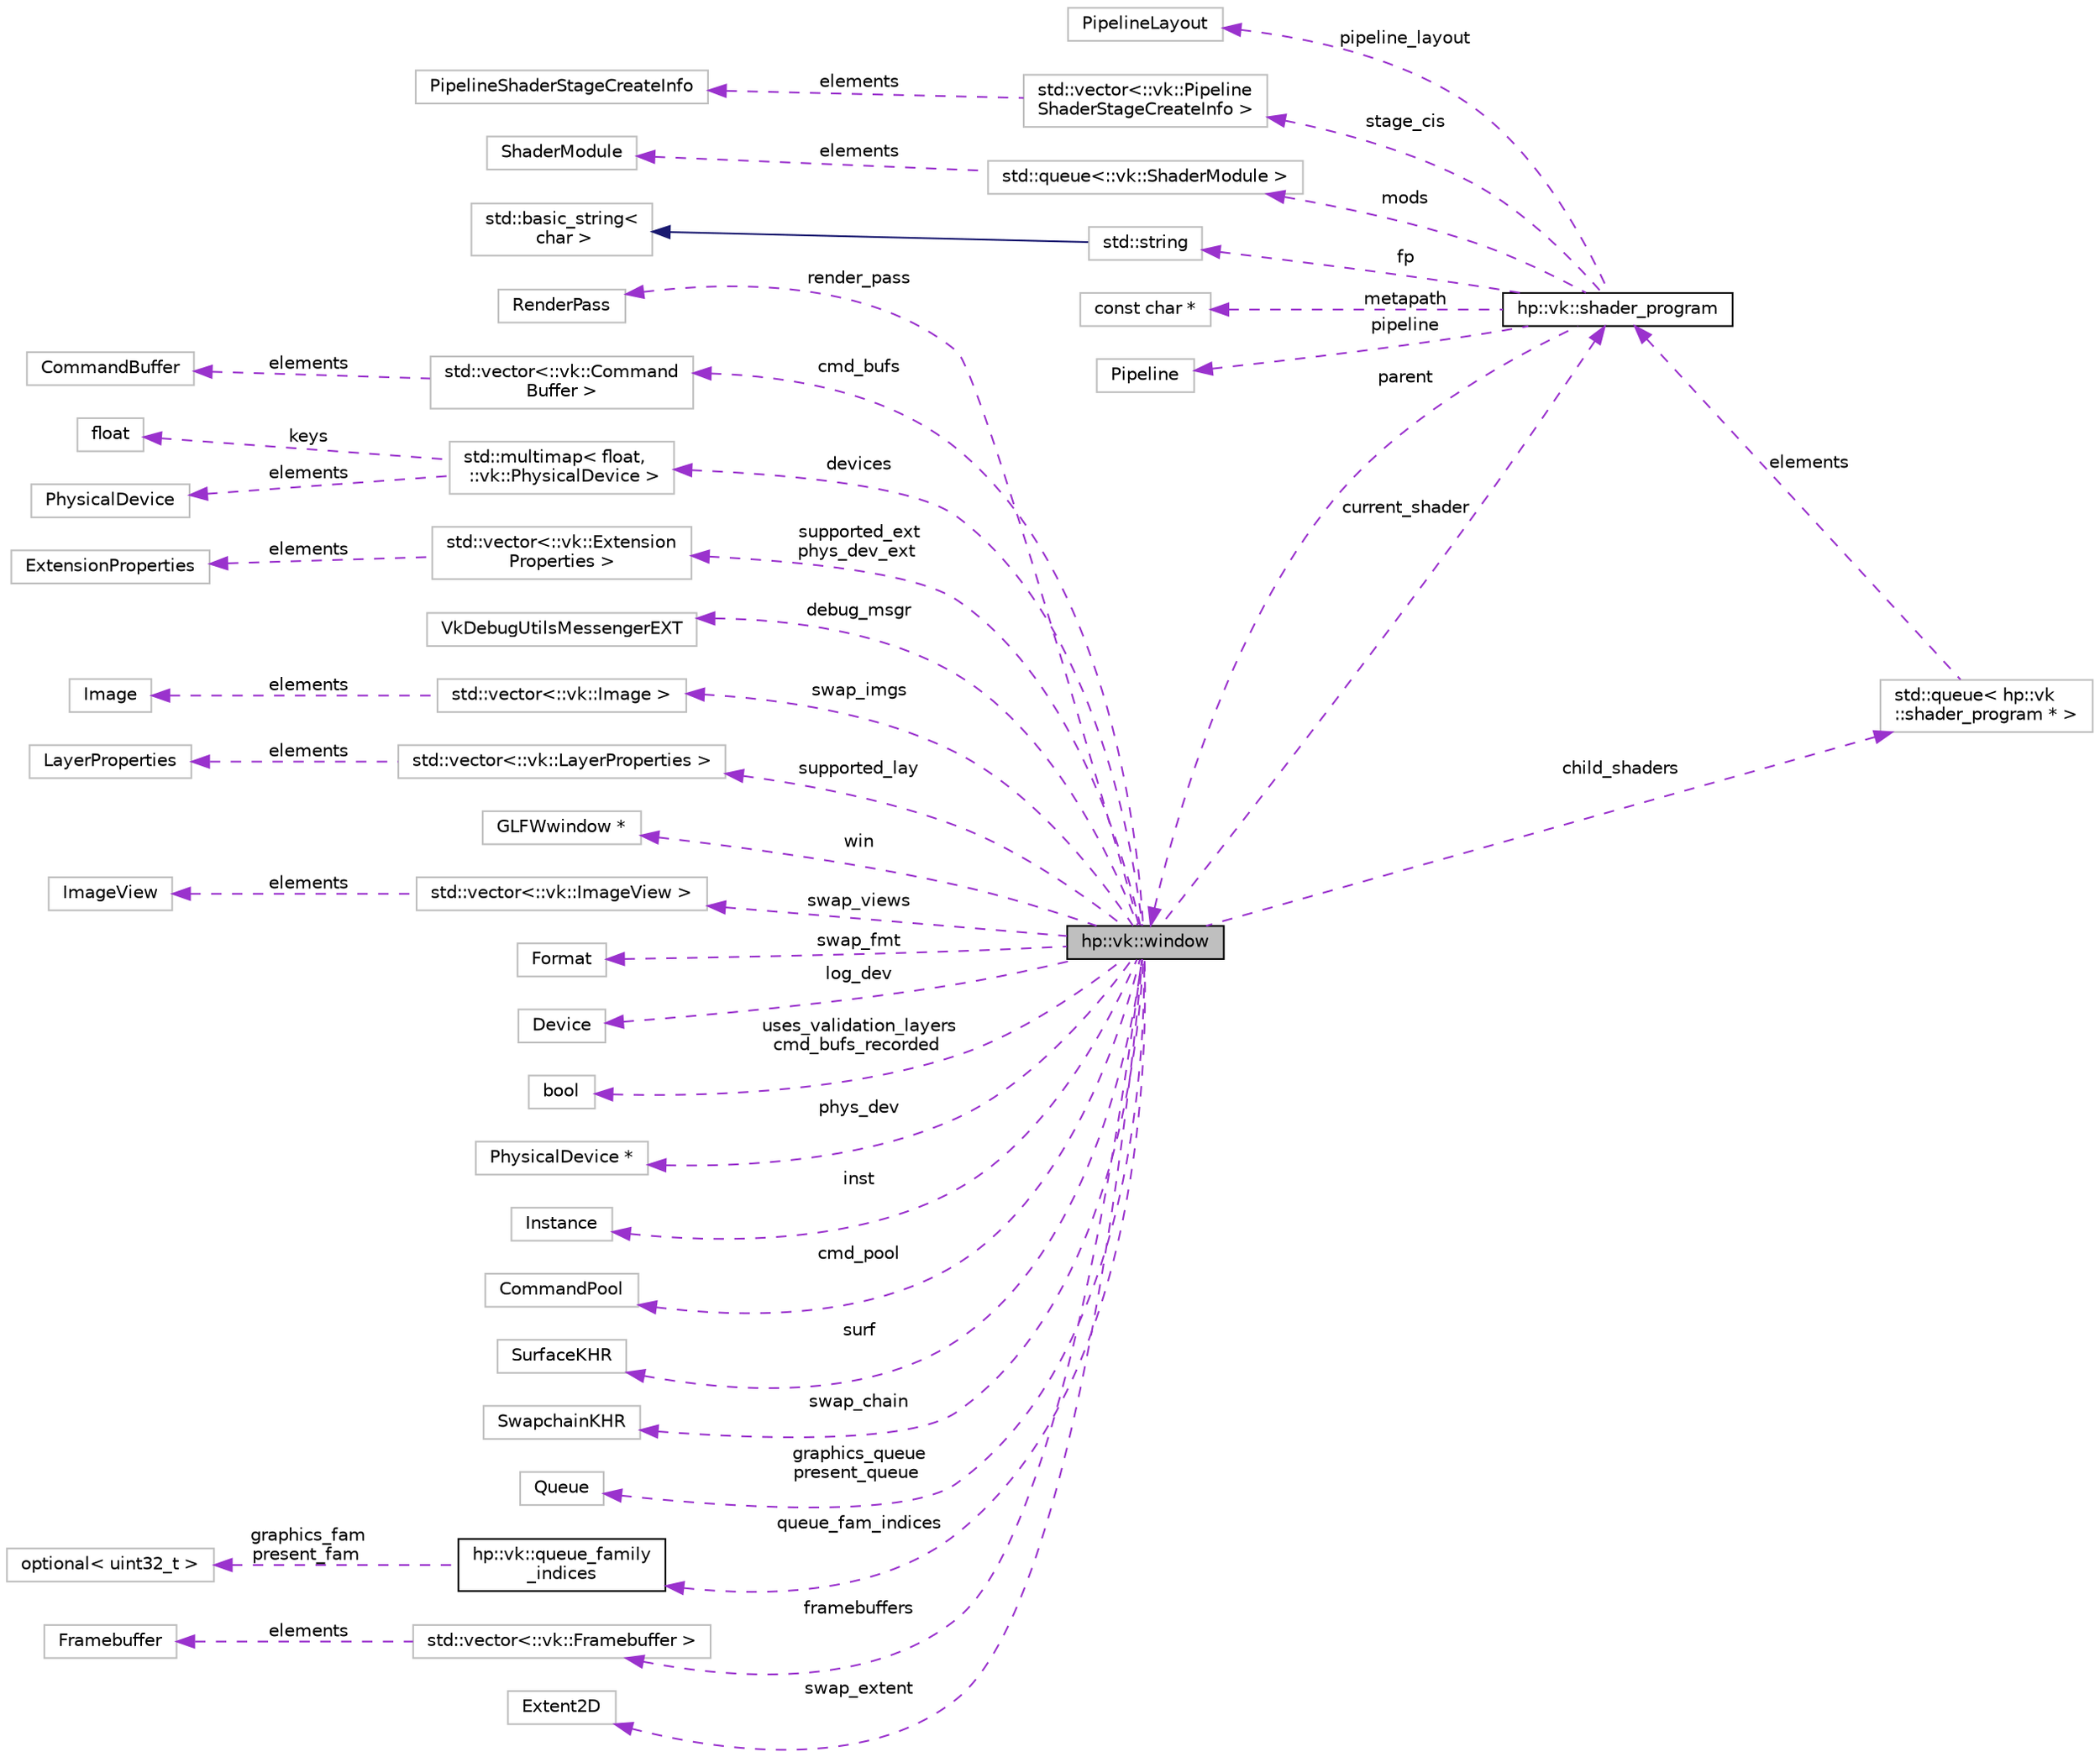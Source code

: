 digraph "hp::vk::window"
{
 // INTERACTIVE_SVG=YES
 // LATEX_PDF_SIZE
  edge [fontname="Helvetica",fontsize="10",labelfontname="Helvetica",labelfontsize="10"];
  node [fontname="Helvetica",fontsize="10",shape=record];
  rankdir="LR";
  Node1 [label="hp::vk::window",height=0.2,width=0.4,color="black", fillcolor="grey75", style="filled", fontcolor="black",tooltip=" "];
  Node2 -> Node1 [dir="back",color="darkorchid3",fontsize="10",style="dashed",label=" render_pass" ,fontname="Helvetica"];
  Node2 [label="RenderPass",height=0.2,width=0.4,color="grey75", fillcolor="white", style="filled",tooltip=" "];
  Node3 -> Node1 [dir="back",color="darkorchid3",fontsize="10",style="dashed",label=" cmd_bufs" ,fontname="Helvetica"];
  Node3 [label="std::vector\<::vk::Command\lBuffer \>",height=0.2,width=0.4,color="grey75", fillcolor="white", style="filled",tooltip=" "];
  Node4 -> Node3 [dir="back",color="darkorchid3",fontsize="10",style="dashed",label=" elements" ,fontname="Helvetica"];
  Node4 [label="CommandBuffer",height=0.2,width=0.4,color="grey75", fillcolor="white", style="filled",tooltip=" "];
  Node5 -> Node1 [dir="back",color="darkorchid3",fontsize="10",style="dashed",label=" devices" ,fontname="Helvetica"];
  Node5 [label="std::multimap\< float,\l ::vk::PhysicalDevice \>",height=0.2,width=0.4,color="grey75", fillcolor="white", style="filled",tooltip=" "];
  Node6 -> Node5 [dir="back",color="darkorchid3",fontsize="10",style="dashed",label=" keys" ,fontname="Helvetica"];
  Node6 [label="float",height=0.2,width=0.4,color="grey75", fillcolor="white", style="filled",tooltip=" "];
  Node7 -> Node5 [dir="back",color="darkorchid3",fontsize="10",style="dashed",label=" elements" ,fontname="Helvetica"];
  Node7 [label="PhysicalDevice",height=0.2,width=0.4,color="grey75", fillcolor="white", style="filled",tooltip=" "];
  Node8 -> Node1 [dir="back",color="darkorchid3",fontsize="10",style="dashed",label=" supported_ext\nphys_dev_ext" ,fontname="Helvetica"];
  Node8 [label="std::vector\<::vk::Extension\lProperties \>",height=0.2,width=0.4,color="grey75", fillcolor="white", style="filled",tooltip=" "];
  Node9 -> Node8 [dir="back",color="darkorchid3",fontsize="10",style="dashed",label=" elements" ,fontname="Helvetica"];
  Node9 [label="ExtensionProperties",height=0.2,width=0.4,color="grey75", fillcolor="white", style="filled",tooltip=" "];
  Node10 -> Node1 [dir="back",color="darkorchid3",fontsize="10",style="dashed",label=" debug_msgr" ,fontname="Helvetica"];
  Node10 [label="VkDebugUtilsMessengerEXT",height=0.2,width=0.4,color="grey75", fillcolor="white", style="filled",tooltip=" "];
  Node11 -> Node1 [dir="back",color="darkorchid3",fontsize="10",style="dashed",label=" swap_imgs" ,fontname="Helvetica"];
  Node11 [label="std::vector\<::vk::Image \>",height=0.2,width=0.4,color="grey75", fillcolor="white", style="filled",tooltip=" "];
  Node12 -> Node11 [dir="back",color="darkorchid3",fontsize="10",style="dashed",label=" elements" ,fontname="Helvetica"];
  Node12 [label="Image",height=0.2,width=0.4,color="grey75", fillcolor="white", style="filled",tooltip=" "];
  Node13 -> Node1 [dir="back",color="darkorchid3",fontsize="10",style="dashed",label=" supported_lay" ,fontname="Helvetica"];
  Node13 [label="std::vector\<::vk::LayerProperties \>",height=0.2,width=0.4,color="grey75", fillcolor="white", style="filled",tooltip=" "];
  Node14 -> Node13 [dir="back",color="darkorchid3",fontsize="10",style="dashed",label=" elements" ,fontname="Helvetica"];
  Node14 [label="LayerProperties",height=0.2,width=0.4,color="grey75", fillcolor="white", style="filled",tooltip=" "];
  Node15 -> Node1 [dir="back",color="darkorchid3",fontsize="10",style="dashed",label=" win" ,fontname="Helvetica"];
  Node15 [label="GLFWwindow *",height=0.2,width=0.4,color="grey75", fillcolor="white", style="filled",tooltip=" "];
  Node16 -> Node1 [dir="back",color="darkorchid3",fontsize="10",style="dashed",label=" swap_views" ,fontname="Helvetica"];
  Node16 [label="std::vector\<::vk::ImageView \>",height=0.2,width=0.4,color="grey75", fillcolor="white", style="filled",tooltip=" "];
  Node17 -> Node16 [dir="back",color="darkorchid3",fontsize="10",style="dashed",label=" elements" ,fontname="Helvetica"];
  Node17 [label="ImageView",height=0.2,width=0.4,color="grey75", fillcolor="white", style="filled",tooltip=" "];
  Node18 -> Node1 [dir="back",color="darkorchid3",fontsize="10",style="dashed",label=" swap_fmt" ,fontname="Helvetica"];
  Node18 [label="Format",height=0.2,width=0.4,color="grey75", fillcolor="white", style="filled",tooltip=" "];
  Node19 -> Node1 [dir="back",color="darkorchid3",fontsize="10",style="dashed",label=" log_dev" ,fontname="Helvetica"];
  Node19 [label="Device",height=0.2,width=0.4,color="grey75", fillcolor="white", style="filled",tooltip=" "];
  Node20 -> Node1 [dir="back",color="darkorchid3",fontsize="10",style="dashed",label=" uses_validation_layers\ncmd_bufs_recorded" ,fontname="Helvetica"];
  Node20 [label="bool",height=0.2,width=0.4,color="grey75", fillcolor="white", style="filled",tooltip=" "];
  Node21 -> Node1 [dir="back",color="darkorchid3",fontsize="10",style="dashed",label=" phys_dev" ,fontname="Helvetica"];
  Node21 [label="PhysicalDevice *",height=0.2,width=0.4,color="grey75", fillcolor="white", style="filled",tooltip=" "];
  Node22 -> Node1 [dir="back",color="darkorchid3",fontsize="10",style="dashed",label=" inst" ,fontname="Helvetica"];
  Node22 [label="Instance",height=0.2,width=0.4,color="grey75", fillcolor="white", style="filled",tooltip=" "];
  Node23 -> Node1 [dir="back",color="darkorchid3",fontsize="10",style="dashed",label=" cmd_pool" ,fontname="Helvetica"];
  Node23 [label="CommandPool",height=0.2,width=0.4,color="grey75", fillcolor="white", style="filled",tooltip=" "];
  Node24 -> Node1 [dir="back",color="darkorchid3",fontsize="10",style="dashed",label=" surf" ,fontname="Helvetica"];
  Node24 [label="SurfaceKHR",height=0.2,width=0.4,color="grey75", fillcolor="white", style="filled",tooltip=" "];
  Node25 -> Node1 [dir="back",color="darkorchid3",fontsize="10",style="dashed",label=" current_shader" ,fontname="Helvetica"];
  Node25 [label="hp::vk::shader_program",height=0.2,width=0.4,color="black", fillcolor="white", style="filled",URL="$d0/d92/classhp_1_1vk_1_1shader__program.html",tooltip=" "];
  Node26 -> Node25 [dir="back",color="darkorchid3",fontsize="10",style="dashed",label=" pipeline_layout" ,fontname="Helvetica"];
  Node26 [label="PipelineLayout",height=0.2,width=0.4,color="grey75", fillcolor="white", style="filled",tooltip=" "];
  Node27 -> Node25 [dir="back",color="darkorchid3",fontsize="10",style="dashed",label=" stage_cis" ,fontname="Helvetica"];
  Node27 [label="std::vector\<::vk::Pipeline\lShaderStageCreateInfo \>",height=0.2,width=0.4,color="grey75", fillcolor="white", style="filled",tooltip=" "];
  Node28 -> Node27 [dir="back",color="darkorchid3",fontsize="10",style="dashed",label=" elements" ,fontname="Helvetica"];
  Node28 [label="PipelineShaderStageCreateInfo",height=0.2,width=0.4,color="grey75", fillcolor="white", style="filled",tooltip=" "];
  Node29 -> Node25 [dir="back",color="darkorchid3",fontsize="10",style="dashed",label=" mods" ,fontname="Helvetica"];
  Node29 [label="std::queue\<::vk::ShaderModule \>",height=0.2,width=0.4,color="grey75", fillcolor="white", style="filled",tooltip=" "];
  Node30 -> Node29 [dir="back",color="darkorchid3",fontsize="10",style="dashed",label=" elements" ,fontname="Helvetica"];
  Node30 [label="ShaderModule",height=0.2,width=0.4,color="grey75", fillcolor="white", style="filled",tooltip=" "];
  Node31 -> Node25 [dir="back",color="darkorchid3",fontsize="10",style="dashed",label=" fp" ,fontname="Helvetica"];
  Node31 [label="std::string",height=0.2,width=0.4,color="grey75", fillcolor="white", style="filled",tooltip="STL class."];
  Node32 -> Node31 [dir="back",color="midnightblue",fontsize="10",style="solid",fontname="Helvetica"];
  Node32 [label="std::basic_string\<\l char \>",height=0.2,width=0.4,color="grey75", fillcolor="white", style="filled",tooltip="STL class."];
  Node1 -> Node25 [dir="back",color="darkorchid3",fontsize="10",style="dashed",label=" parent" ,fontname="Helvetica"];
  Node33 -> Node25 [dir="back",color="darkorchid3",fontsize="10",style="dashed",label=" metapath" ,fontname="Helvetica"];
  Node33 [label="const char *",height=0.2,width=0.4,color="grey75", fillcolor="white", style="filled",tooltip=" "];
  Node34 -> Node25 [dir="back",color="darkorchid3",fontsize="10",style="dashed",label=" pipeline" ,fontname="Helvetica"];
  Node34 [label="Pipeline",height=0.2,width=0.4,color="grey75", fillcolor="white", style="filled",tooltip=" "];
  Node35 -> Node1 [dir="back",color="darkorchid3",fontsize="10",style="dashed",label=" swap_chain" ,fontname="Helvetica"];
  Node35 [label="SwapchainKHR",height=0.2,width=0.4,color="grey75", fillcolor="white", style="filled",tooltip=" "];
  Node36 -> Node1 [dir="back",color="darkorchid3",fontsize="10",style="dashed",label=" graphics_queue\npresent_queue" ,fontname="Helvetica"];
  Node36 [label="Queue",height=0.2,width=0.4,color="grey75", fillcolor="white", style="filled",tooltip=" "];
  Node37 -> Node1 [dir="back",color="darkorchid3",fontsize="10",style="dashed",label=" child_shaders" ,fontname="Helvetica"];
  Node37 [label="std::queue\< hp::vk\l::shader_program * \>",height=0.2,width=0.4,color="grey75", fillcolor="white", style="filled",tooltip=" "];
  Node25 -> Node37 [dir="back",color="darkorchid3",fontsize="10",style="dashed",label=" elements" ,fontname="Helvetica"];
  Node38 -> Node1 [dir="back",color="darkorchid3",fontsize="10",style="dashed",label=" queue_fam_indices" ,fontname="Helvetica"];
  Node38 [label="hp::vk::queue_family\l_indices",height=0.2,width=0.4,color="black", fillcolor="white", style="filled",URL="$df/d1c/structhp_1_1vk_1_1queue__family__indices.html",tooltip=" "];
  Node39 -> Node38 [dir="back",color="darkorchid3",fontsize="10",style="dashed",label=" graphics_fam\npresent_fam" ,fontname="Helvetica"];
  Node39 [label="optional\< uint32_t \>",height=0.2,width=0.4,color="grey75", fillcolor="white", style="filled",tooltip=" "];
  Node40 -> Node1 [dir="back",color="darkorchid3",fontsize="10",style="dashed",label=" framebuffers" ,fontname="Helvetica"];
  Node40 [label="std::vector\<::vk::Framebuffer \>",height=0.2,width=0.4,color="grey75", fillcolor="white", style="filled",tooltip=" "];
  Node41 -> Node40 [dir="back",color="darkorchid3",fontsize="10",style="dashed",label=" elements" ,fontname="Helvetica"];
  Node41 [label="Framebuffer",height=0.2,width=0.4,color="grey75", fillcolor="white", style="filled",tooltip=" "];
  Node42 -> Node1 [dir="back",color="darkorchid3",fontsize="10",style="dashed",label=" swap_extent" ,fontname="Helvetica"];
  Node42 [label="Extent2D",height=0.2,width=0.4,color="grey75", fillcolor="white", style="filled",tooltip=" "];
}
